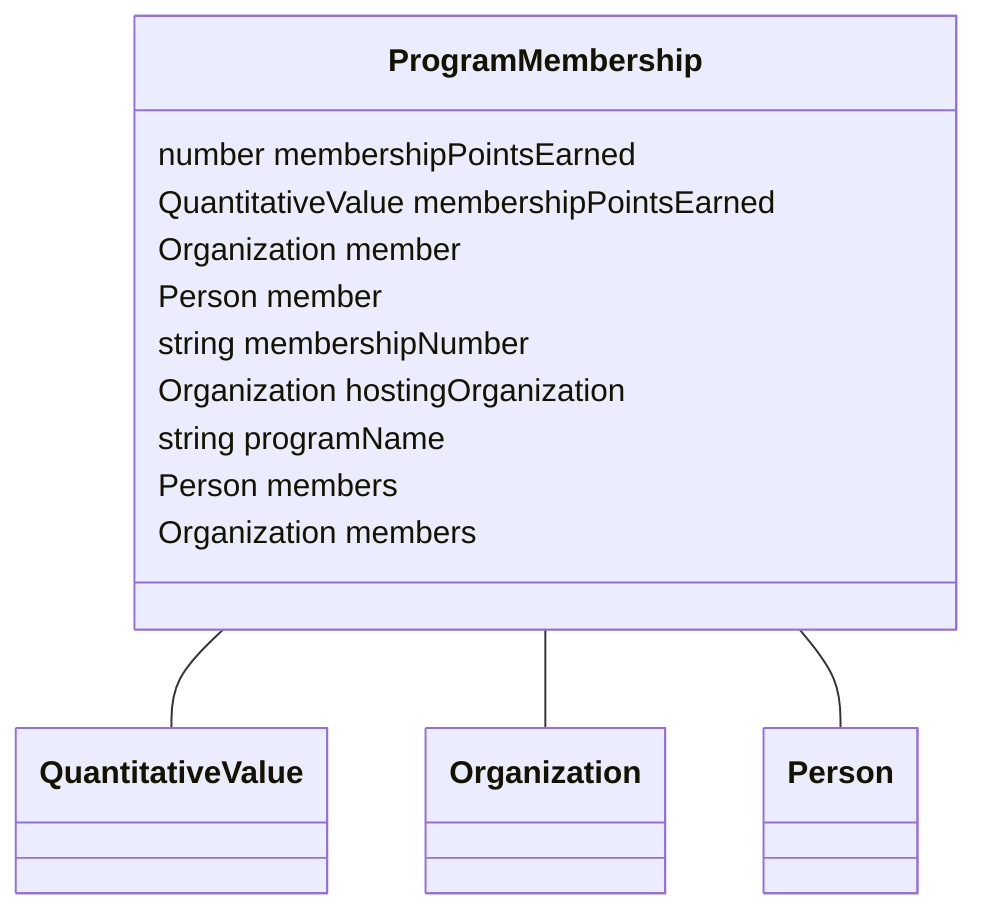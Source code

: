 classDiagram
  ProgramMembership -- QuantitativeValue
  ProgramMembership -- Organization
  ProgramMembership -- Person


class ProgramMembership {

  number membershipPointsEarned
  QuantitativeValue membershipPointsEarned
  Organization member
  Person member
  string membershipNumber
  Organization hostingOrganization
  string programName
  Person members
  Organization members

 }